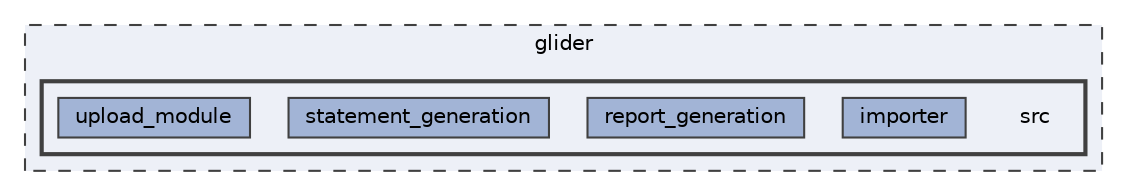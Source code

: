 digraph "/Users/michellmonroy/Documents/dev-glider/glider/src"
{
 // LATEX_PDF_SIZE
  bgcolor="transparent";
  edge [fontname=Helvetica,fontsize=10,labelfontname=Helvetica,labelfontsize=10];
  node [fontname=Helvetica,fontsize=10,shape=box,height=0.2,width=0.4];
  compound=true
  subgraph clusterdir_4de169e4703885b9ee6c6c3bcc6685f0 {
    graph [ bgcolor="#edf0f7", pencolor="grey25", label="glider", fontname=Helvetica,fontsize=10 style="filled,dashed", URL="dir_4de169e4703885b9ee6c6c3bcc6685f0.html",tooltip=""]
  subgraph clusterdir_9d76ffe649fed0c38bf619c3849ac837 {
    graph [ bgcolor="#edf0f7", pencolor="grey25", label="", fontname=Helvetica,fontsize=10 style="filled,bold", URL="dir_9d76ffe649fed0c38bf619c3849ac837.html",tooltip=""]
    dir_9d76ffe649fed0c38bf619c3849ac837 [shape=plaintext, label="src"];
  dir_85f805ebf097489bbec7af73b54b451c [label="importer", fillcolor="#a2b4d6", color="grey25", style="filled", URL="dir_85f805ebf097489bbec7af73b54b451c.html",tooltip=""];
  dir_1a767ab3db76496ef3cf61bf38ebdf39 [label="report_generation", fillcolor="#a2b4d6", color="grey25", style="filled", URL="dir_1a767ab3db76496ef3cf61bf38ebdf39.html",tooltip=""];
  dir_3f30550f08603b20e62ab03a202aeb6b [label="statement_generation", fillcolor="#a2b4d6", color="grey25", style="filled", URL="dir_3f30550f08603b20e62ab03a202aeb6b.html",tooltip=""];
  dir_a01c5af79a51603c4d38b3d07ebf014a [label="upload_module", fillcolor="#a2b4d6", color="grey25", style="filled", URL="dir_a01c5af79a51603c4d38b3d07ebf014a.html",tooltip=""];
  }
  }
}
